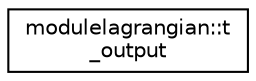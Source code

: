 digraph "Graphical Class Hierarchy"
{
 // LATEX_PDF_SIZE
  edge [fontname="Helvetica",fontsize="10",labelfontname="Helvetica",labelfontsize="10"];
  node [fontname="Helvetica",fontsize="10",shape=record];
  rankdir="LR";
  Node0 [label="modulelagrangian::t\l_output",height=0.2,width=0.4,color="black", fillcolor="white", style="filled",URL="$structmodulelagrangian_1_1t__output.html",tooltip=" "];
}
